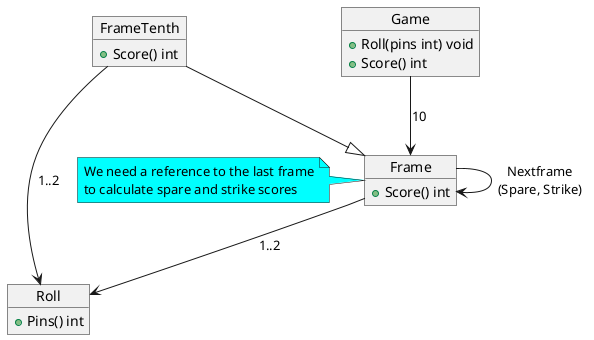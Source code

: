 @startuml

object Game {
	+Roll(pins int) void
	+Score() int
}

object Frame {
	+Score() int
}

object FrameTenth {
	+Score() int
}

FrameTenth --|> Frame
Game --> Frame:10

object Roll {
	+Pins() int
}

Frame --> Roll:1..2
FrameTenth --> Roll:1..2

Frame-->Frame: Nextframe\n(Spare, Strike)
note left of Frame #aqua
We need a reference to the last frame
to calculate spare and strike scores
end note


@enduml

